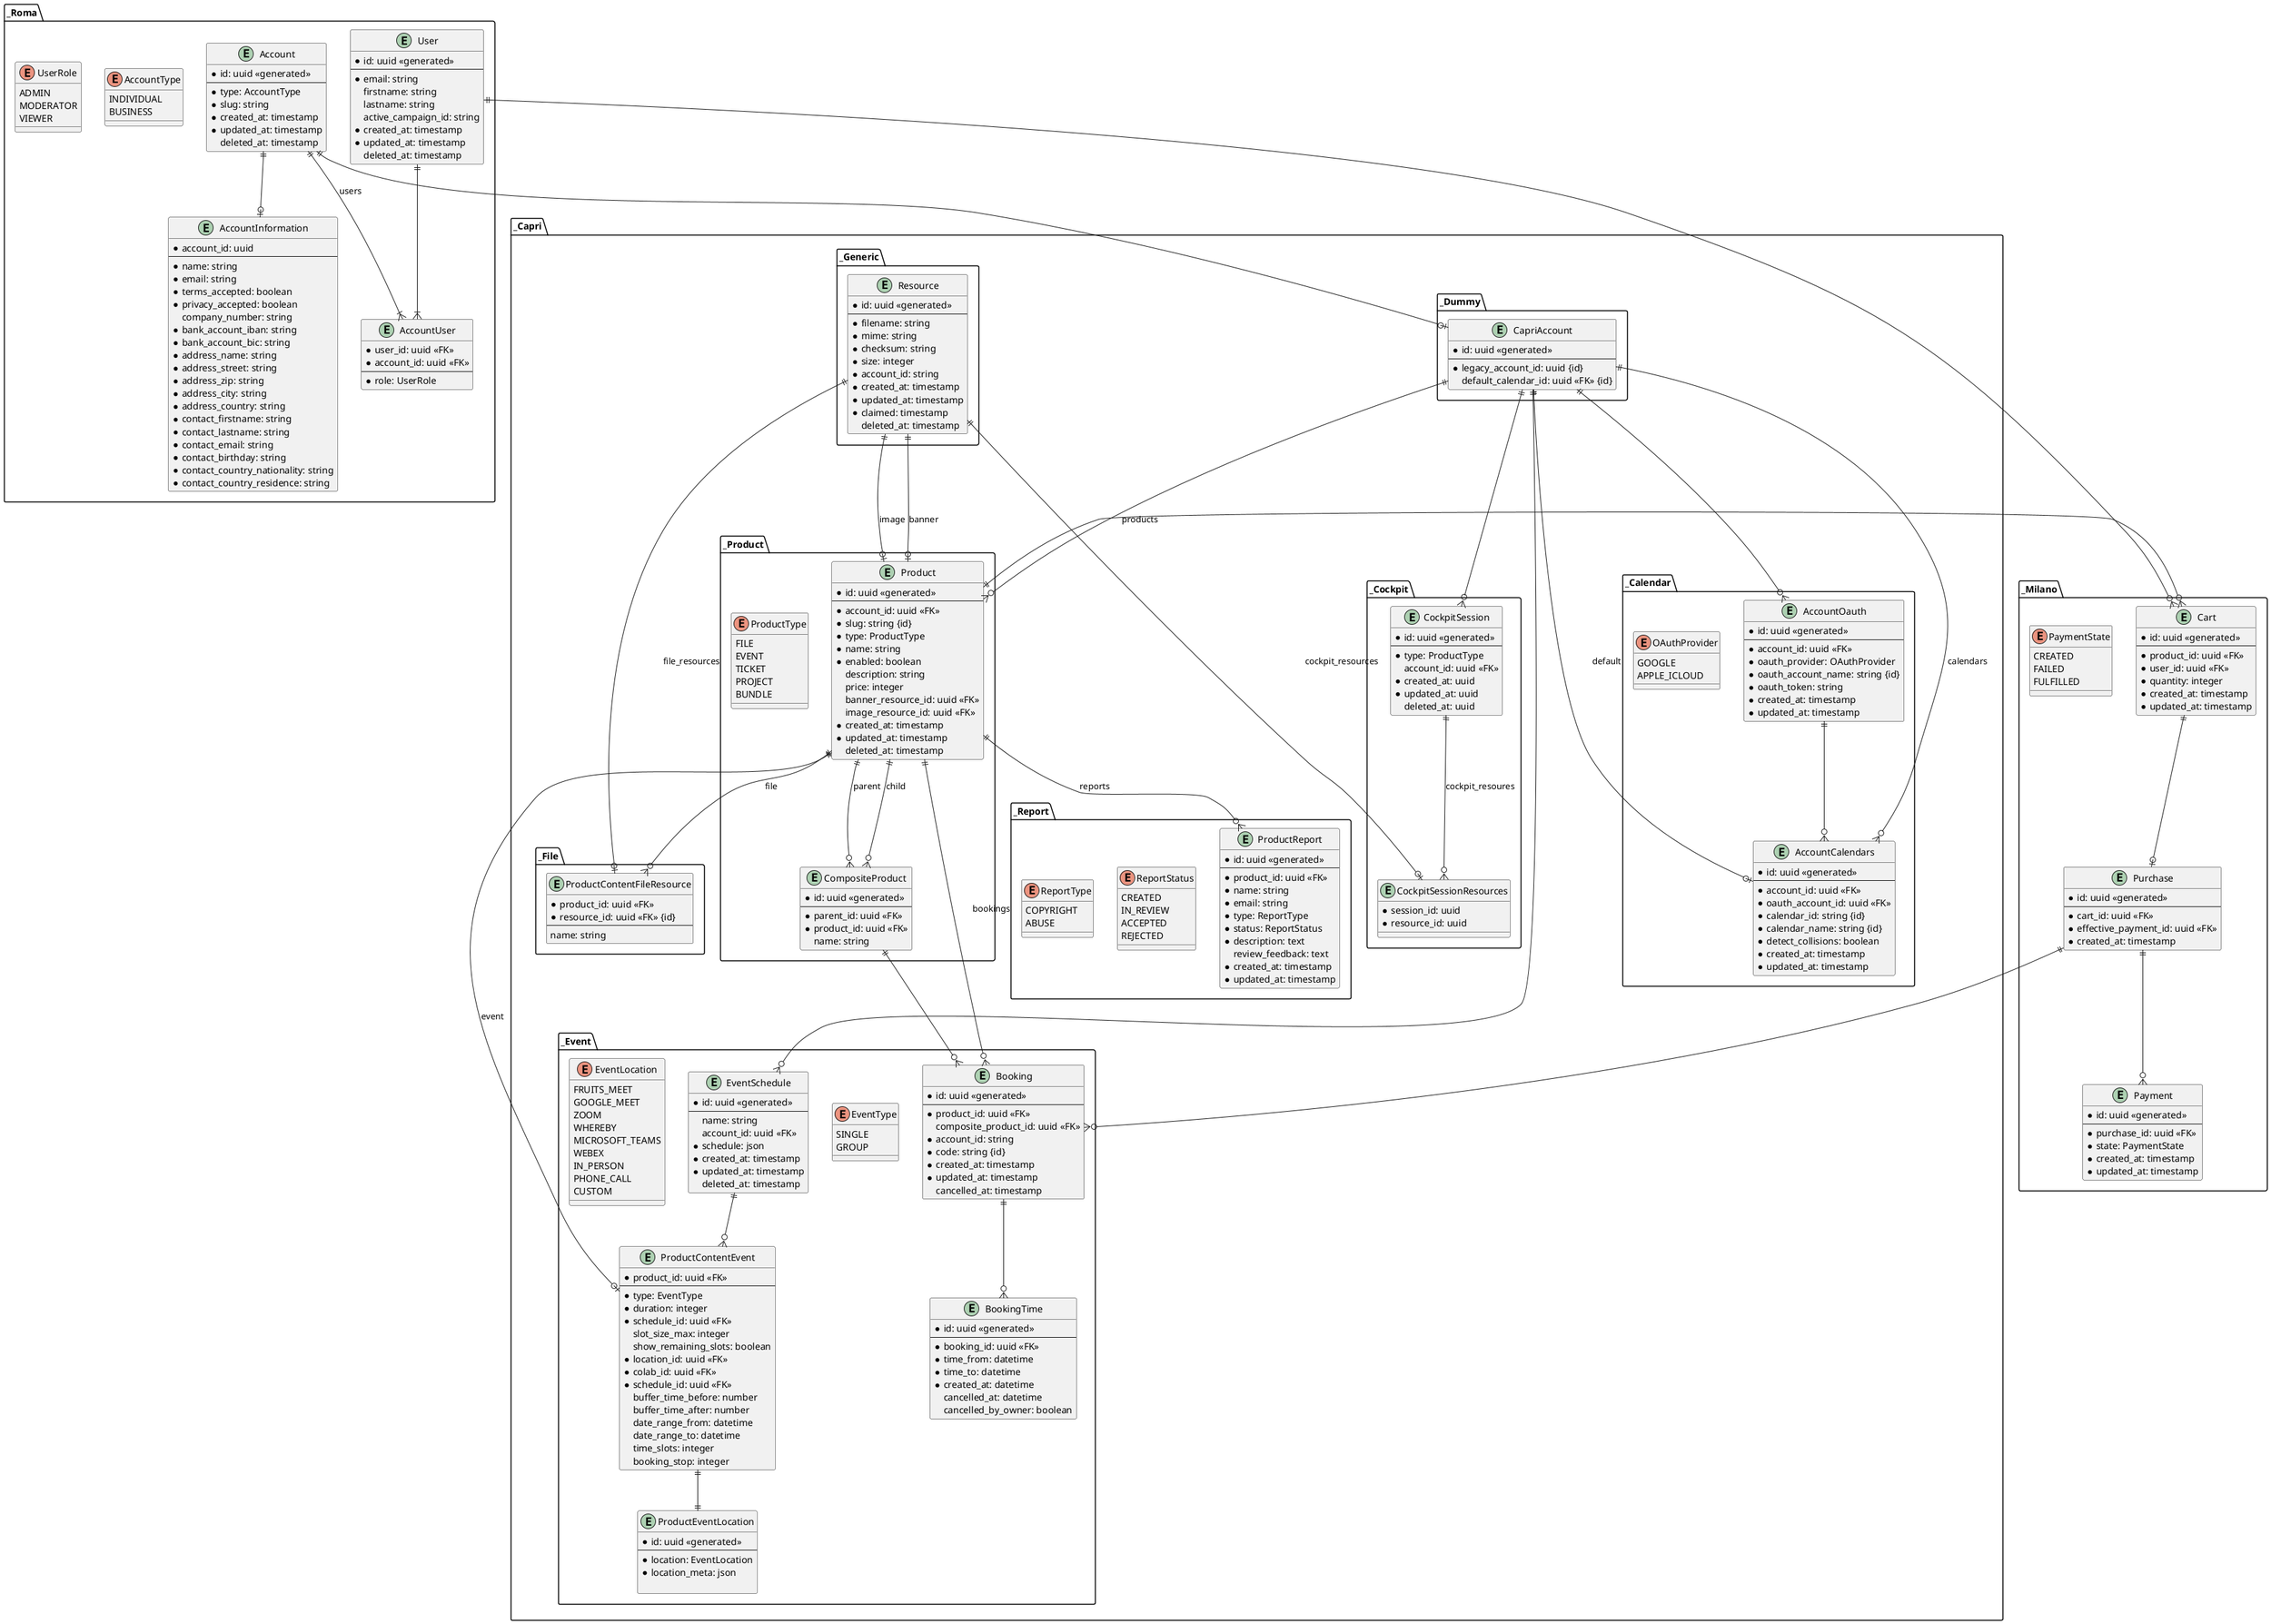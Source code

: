 @startuml Fruits Schema


package _Roma {
    entity User {
        * id: uuid <<generated>>
        --
        * email: string
        firstname: string
        lastname: string
        active_campaign_id: string
        * created_at: timestamp
        * updated_at: timestamp
        deleted_at: timestamp
    }

    entity Account {
        * id: uuid <<generated>>
        --
        * type: AccountType
        * slug: string
        * created_at: timestamp
        * updated_at: timestamp
        deleted_at: timestamp
    }

    entity AccountInformation {
        * account_id: uuid
        --
        * name: string
        * email: string
        * terms_accepted: boolean
        * privacy_accepted: boolean
        company_number: string
        * bank_account_iban: string
        * bank_account_bic: string
        ' Address
        * address_name: string
        * address_street: string
        * address_zip: string
        * address_city: string
        * address_country: string
        ' Contact
        * contact_firstname: string
        * contact_lastname: string
        * contact_email: string
        * contact_birthday: string
        * contact_country_nationality: string
        * contact_country_residence: string
    }

    entity AccountUser {
        * user_id: uuid <<FK>>
        * account_id: uuid <<FK>>
        --
        * role: UserRole
    }

    enum AccountType {
        INDIVIDUAL
        BUSINESS
    }

    enum UserRole {
        ADMIN
        MODERATOR
        VIEWER
    }
}

package _Capri {

    package _Dummy {
        entity CapriAccount {
            * id: uuid <<generated>>
            --
            * legacy_account_id: uuid {id}
            default_calendar_id: uuid <<FK>> {id}
        }
    }

    package _Calendar {
        entity AccountOauth {
            * id: uuid <<generated>>
            --
            * account_id: uuid <<FK>>
            * oauth_provider: OAuthProvider
            * oauth_account_name: string {id}
            * oauth_token: string
            * created_at: timestamp
            * updated_at: timestamp
        }

        entity AccountCalendars {
            * id: uuid <<generated>>
            --
            * account_id: uuid <<FK>>
            * oauth_account_id: uuid <<FK>>
            * calendar_id: string {id}
            * calendar_name: string {id}
            * detect_collisions: boolean
            * created_at: timestamp
            * updated_at: timestamp
        }

        enum OAuthProvider {
            GOOGLE
            APPLE_ICLOUD
            ' TODO more providers
        }
    }

    package _Generic {
        entity Resource {
            * id: uuid <<generated>>
            --
            * filename: string
            * mime: string
            * checksum: string
            * size: integer
            * account_id: string
            * created_at: timestamp
            * updated_at: timestamp
            * claimed: timestamp
            deleted_at: timestamp
        }
    }

    package _Cockpit {
        entity CockpitSessionResources {
            * session_id: uuid
            * resource_id: uuid
        }

        entity CockpitSession {
            * id: uuid <<generated>>
            --
            * type: ProductType
            account_id: uuid <<FK>>
            * created_at: uuid
            * updated_at: uuid
            deleted_at: uuid
        }
    }

    package _Product {
        entity Product {
            * id: uuid <<generated>>
            --
            * account_id: uuid <<FK>>
            ' Auto-generated product slug
            * slug: string {id}
            ' Product type descriminator
            * type: ProductType
            ' Product title
            * name: string
            ' Optional product description
            * enabled: boolean
            description: string
            ' Products with `null` price are free
            price: integer
            ' Reference to the banner image resource
            banner_resource_id: uuid <<FK>>
            ' Reference to the product image resource
            image_resource_id: uuid <<FK>>
            * created_at: timestamp
            * updated_at: timestamp
            deleted_at: timestamp
        }

        entity CompositeProduct {
            * id: uuid <<generated>>
            --
            ' Reference to a composite product
            * parent_id: uuid <<FK>>
            ' Reference to a product. Make sure it's never the same as `parent_id`!
            * product_id: uuid <<FK>>
            ' A single product can have different names within a composite
            name: string
        }

        enum ProductType {
            FILE
            EVENT
            TICKET
            PROJECT
            BUNDLE
        }
    }

    package _Report {
        entity ProductReport {
            * id: uuid <<generated>>
            --
            ' The disputed product
            * product_id: uuid <<FK>>
            * name: string
            * email: string
            * type: ReportType
            * status: ReportStatus
            * description: text
            review_feedback: text
            * created_at: timestamp
            * updated_at: timestamp
        }

        enum ReportStatus {
            CREATED
            IN_REVIEW
            ACCEPTED
            REJECTED
        }

        enum ReportType {
            COPYRIGHT
            ABUSE
        }
    }

    package _File {
        entity ProductContentFileResource {
            * product_id: uuid <<FK>>
            * resource_id: uuid <<FK>> {id}
            --
            name: string
        }
    }

    package _Event {
        entity ProductContentEvent {
            * product_id: uuid <<FK>>
            --
            * type: EventType
            * duration: integer
            * schedule_id: uuid <<FK>>
            ' Group call options
            slot_size_max: integer
            show_remaining_slots: boolean
            ' Location
            * location_id: uuid <<FK>>
            ' Schedule
            * colab_id: uuid <<FK>>
            ' Colaboration
            * schedule_id: uuid <<FK>>
            ' Buffer time
            buffer_time_before: number
            buffer_time_after: number
            ' Date range
            date_range_from: datetime
            date_range_to: datetime
            ' Time slots
            time_slots: integer
            ' Booking stop
            booking_stop: integer
        }

        entity EventSchedule {
            * id: uuid <<generated>>
            --
            ' Name of the schedule.
            name: string
            ' Account id for account-speciic schedules.
            ' If `null`, it's a shared schedule.
            account_id: uuid <<FK>>
            ' The schedule payload
            * schedule: json
            * created_at: timestamp
            * updated_at: timestamp
            deleted_at: timestamp
        }

        enum EventType {
            SINGLE
            GROUP
        }

        entity Booking {
            * id: uuid <<generated>>
            --
            ' The product the booking belongs to
            * product_id: uuid <<FK>>
            ' The purchase the booking belongs to
            ' * purchase_id: uuid <<FK>>
            ' The composite product the booking belongs to. Only set if
            ' the booking belongs to a product within a bundle, `null` otherwise.
            composite_product_id: uuid <<FK>>
            * account_id: string
            ' A human-readable booking number which is unique to the booking
            * code: string {id}
            * created_at: timestamp
            * updated_at: timestamp
            cancelled_at: timestamp
        }

        entity BookingTime {
            * id: uuid <<generated>>
            --
            * booking_id: uuid <<FK>>
            * time_from: datetime
            * time_to: datetime
            * created_at: datetime
            ' Cancellation
            cancelled_at: datetime
            cancelled_by_owner: boolean
        }

        entity ProductEventLocation {
            * id: uuid <<generated>>
            --
            * location: EventLocation
            * location_meta: json
            
        }

        enum EventLocation {
            FRUITS_MEET
            GOOGLE_MEET
            ZOOM
            WHEREBY
            MICROSOFT_TEAMS
            WEBEX
            IN_PERSON
            PHONE_CALL
            CUSTOM
        }
    }
}

package _Milano {
    entity Cart {
        * id: uuid <<generated>>
        --
        ' The product which was purchased
        * product_id: uuid <<FK>>
        ' The user who purchased the product
        * user_id: uuid <<FK>>
        ' How often was the product purchased?
        * quantity: integer
        * created_at: timestamp
        * updated_at: timestamp
    }

    entity Purchase {
        * id: uuid <<generated>>
        --
        ' The cart which was purchased
        * cart_id: uuid <<FK>>
        ' Reference to the effective payment
        * effective_payment_id: uuid <<FK>>
        * created_at: timestamp
    }

    entity Payment {
        * id: uuid <<generated>>
        --
        * purchase_id: uuid <<FK>>
        * state: PaymentState
        * created_at: timestamp
        * updated_at: timestamp
    }

    enum PaymentState {
        CREATED
        FAILED
        FULFILLED
    }
}

' User
User ||--o{ Cart
User ||--|{ AccountUser

' Account
Account ||--|{ AccountUser : users
Account ||--o| AccountInformation
Account ||--o| CapriAccount

AccountOauth ||--o{ AccountCalendars


CapriAccount ||--o{ CockpitSession
CapriAccount ||--o{ Product : products
CapriAccount ||--o| AccountCalendars : default
CapriAccount ||--o{ AccountCalendars : calendars
CapriAccount ||--o{ AccountOauth
CapriAccount ||--o{ EventSchedule

' Product
Product ||--o{ CompositeProduct : parent
Product ||--o{ CompositeProduct : child
Product ||--o| ProductContentEvent : event
Product ||--o{ ProductContentFileResource : file
Product ||--o{ Booking : bookings
Product ||--o{ ProductReport : reports
Product ||--o{ Cart

' Event
EventSchedule ||--o{ ProductContentEvent

' Content
ProductContentEvent ||--|| ProductEventLocation

' Purchase
Purchase ||--o{ Booking
Purchase ||--o{ Payment

' Booking
Booking ||--o{ BookingTime

Cart ||--o| Purchase

' Composite Product
CompositeProduct ||--o{ Booking

' Cockpit
CockpitSession ||--o{ CockpitSessionResources : cockpit_resoures

' Resource
Resource ||--o| ProductContentFileResource : file_resources
Resource ||--o| Product : image
Resource ||--o| Product : banner
Resource ||--o| CockpitSessionResources : cockpit_resources

@enduml
